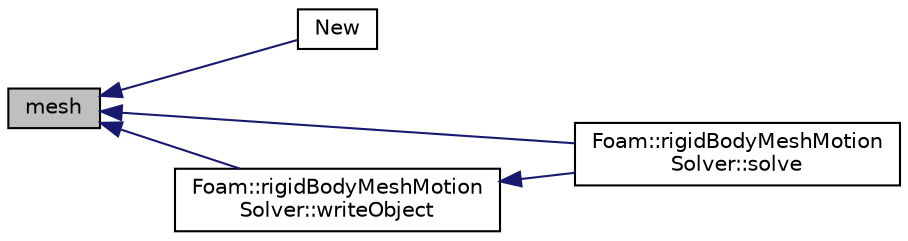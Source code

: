 digraph "mesh"
{
  bgcolor="transparent";
  edge [fontname="Helvetica",fontsize="10",labelfontname="Helvetica",labelfontsize="10"];
  node [fontname="Helvetica",fontsize="10",shape=record];
  rankdir="LR";
  Node323 [label="mesh",height=0.2,width=0.4,color="black", fillcolor="grey75", style="filled", fontcolor="black"];
  Node323 -> Node324 [dir="back",color="midnightblue",fontsize="10",style="solid",fontname="Helvetica"];
  Node324 [label="New",height=0.2,width=0.4,color="black",URL="$a22325.html#a722c43169f53f8b590b524448e9d34d7",tooltip="Select constructed from polyMesh and dictionary. If dictionary. "];
  Node323 -> Node325 [dir="back",color="midnightblue",fontsize="10",style="solid",fontname="Helvetica"];
  Node325 [label="Foam::rigidBodyMeshMotion\lSolver::solve",height=0.2,width=0.4,color="black",URL="$a30489.html#af7d39f0eac0af0ed5785935ac72a1e7d",tooltip="Solve for motion. "];
  Node323 -> Node326 [dir="back",color="midnightblue",fontsize="10",style="solid",fontname="Helvetica"];
  Node326 [label="Foam::rigidBodyMeshMotion\lSolver::writeObject",height=0.2,width=0.4,color="black",URL="$a30489.html#aac52c08633b4e1e66bc6fb382b7ec674",tooltip="Write state using given format, version and compression. "];
  Node326 -> Node325 [dir="back",color="midnightblue",fontsize="10",style="solid",fontname="Helvetica"];
}
